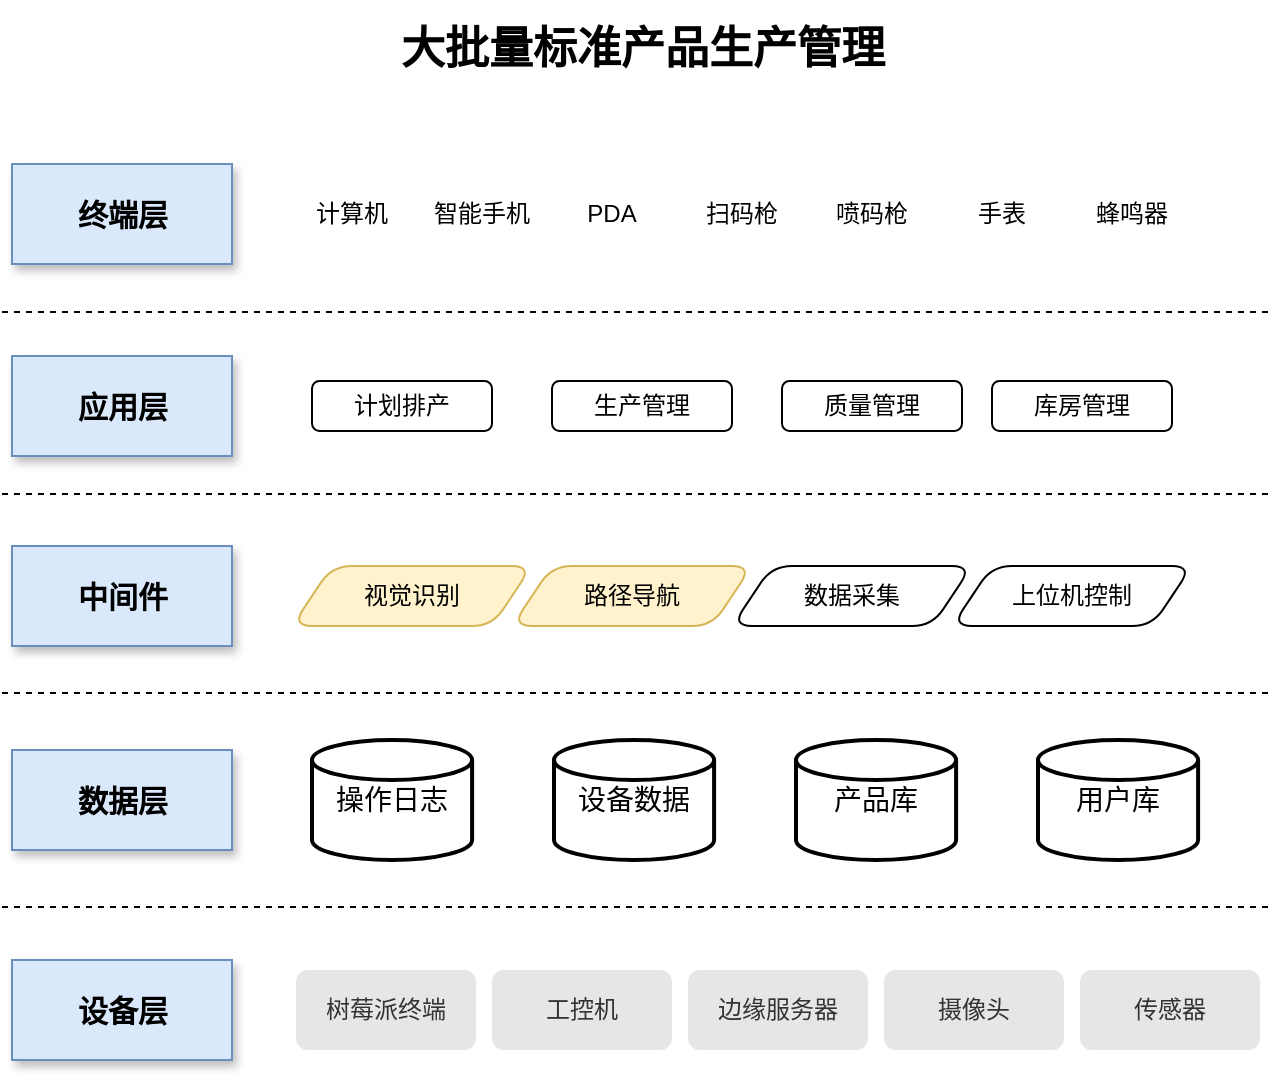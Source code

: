 <mxfile version="15.9.6" type="device" pages="3"><diagram id="clXmoRYrNEFOwLpPS1-q" name="逻辑架构"><mxGraphModel dx="1308" dy="887" grid="0" gridSize="10" guides="1" tooltips="1" connect="1" arrows="1" fold="1" page="1" pageScale="1" pageWidth="1169" pageHeight="827" background="none" math="0" shadow="0"><root><mxCell id="0UySLNgWTMAyeiim8gzP-0"/><mxCell id="0UySLNgWTMAyeiim8gzP-1" parent="0UySLNgWTMAyeiim8gzP-0"/><mxCell id="0UySLNgWTMAyeiim8gzP-2" value="数据层" style="html=1;fillColor=#dae8fc;strokeColor=#6c8ebf;shadow=1;fontStyle=1;fontSize=15;" parent="0UySLNgWTMAyeiim8gzP-1" vertex="1"><mxGeometry x="110" y="473" width="110" height="50" as="geometry"/></mxCell><mxCell id="0UySLNgWTMAyeiim8gzP-3" value="中间件" style="html=1;fillColor=#dae8fc;strokeColor=#6c8ebf;shadow=1;fontStyle=1;fontSize=15;" parent="0UySLNgWTMAyeiim8gzP-1" vertex="1"><mxGeometry x="110" y="371" width="110" height="50" as="geometry"/></mxCell><mxCell id="0UySLNgWTMAyeiim8gzP-4" value="应用层" style="html=1;fillColor=#dae8fc;strokeColor=#6c8ebf;shadow=1;fontStyle=1;fontSize=15;" parent="0UySLNgWTMAyeiim8gzP-1" vertex="1"><mxGeometry x="110" y="276" width="110" height="50" as="geometry"/></mxCell><mxCell id="0UySLNgWTMAyeiim8gzP-11" value="设备层" style="html=1;fillColor=#dae8fc;strokeColor=#6c8ebf;shadow=1;fontStyle=1;fontSize=15;" parent="0UySLNgWTMAyeiim8gzP-1" vertex="1"><mxGeometry x="110" y="578" width="110" height="50" as="geometry"/></mxCell><mxCell id="0UySLNgWTMAyeiim8gzP-21" value="视觉识别" style="shape=parallelogram;perimeter=parallelogramPerimeter;whiteSpace=wrap;html=1;fixedSize=1;rounded=1;fillColor=#fff2cc;strokeColor=#d6b656;" parent="0UySLNgWTMAyeiim8gzP-1" vertex="1"><mxGeometry x="250" y="381" width="120" height="30" as="geometry"/></mxCell><mxCell id="0UySLNgWTMAyeiim8gzP-23" value="路径导航" style="shape=parallelogram;perimeter=parallelogramPerimeter;whiteSpace=wrap;html=1;fixedSize=1;fillColor=#fff2cc;strokeColor=#d6b656;rounded=1;" parent="0UySLNgWTMAyeiim8gzP-1" vertex="1"><mxGeometry x="360" y="381" width="120" height="30" as="geometry"/></mxCell><mxCell id="0UySLNgWTMAyeiim8gzP-24" value="计划排产" style="rounded=1;whiteSpace=wrap;html=1;" parent="0UySLNgWTMAyeiim8gzP-1" vertex="1"><mxGeometry x="260" y="288.5" width="90" height="25" as="geometry"/></mxCell><mxCell id="0UySLNgWTMAyeiim8gzP-25" value="终端层" style="html=1;fillColor=#dae8fc;strokeColor=#6c8ebf;shadow=1;gradientColor=none;labelBackgroundColor=none;labelBorderColor=none;fontStyle=1;fontSize=15;" parent="0UySLNgWTMAyeiim8gzP-1" vertex="1"><mxGeometry x="110" y="180" width="110" height="50" as="geometry"/></mxCell><mxCell id="0UySLNgWTMAyeiim8gzP-26" value="计算机" style="text;html=1;strokeColor=none;fillColor=none;align=center;verticalAlign=middle;whiteSpace=wrap;rounded=0;" parent="0UySLNgWTMAyeiim8gzP-1" vertex="1"><mxGeometry x="250" y="190" width="60" height="30" as="geometry"/></mxCell><mxCell id="0UySLNgWTMAyeiim8gzP-27" value="智能手机" style="text;html=1;strokeColor=none;fillColor=none;align=center;verticalAlign=middle;whiteSpace=wrap;rounded=0;" parent="0UySLNgWTMAyeiim8gzP-1" vertex="1"><mxGeometry x="315" y="190" width="60" height="30" as="geometry"/></mxCell><mxCell id="0UySLNgWTMAyeiim8gzP-29" value="PDA" style="text;html=1;strokeColor=none;fillColor=none;align=center;verticalAlign=middle;whiteSpace=wrap;rounded=0;" parent="0UySLNgWTMAyeiim8gzP-1" vertex="1"><mxGeometry x="380" y="190" width="60" height="30" as="geometry"/></mxCell><mxCell id="0UySLNgWTMAyeiim8gzP-31" value="扫码枪" style="text;html=1;strokeColor=none;fillColor=none;align=center;verticalAlign=middle;whiteSpace=wrap;rounded=0;" parent="0UySLNgWTMAyeiim8gzP-1" vertex="1"><mxGeometry x="445" y="190" width="60" height="30" as="geometry"/></mxCell><object label="树莓派终端" id="0UySLNgWTMAyeiim8gzP-33"><mxCell style="text;html=1;align=center;verticalAlign=middle;whiteSpace=wrap;rounded=1;fillColor=#E6E6E6;shadow=0;glass=0;sketch=0;strokeColor=none;fontColor=#333333;" parent="0UySLNgWTMAyeiim8gzP-1" vertex="1"><mxGeometry x="252" y="583" width="90" height="40" as="geometry"/></mxCell></object><mxCell id="0UySLNgWTMAyeiim8gzP-34" value="数据采集" style="shape=parallelogram;perimeter=parallelogramPerimeter;whiteSpace=wrap;html=1;fixedSize=1;rounded=1;" parent="0UySLNgWTMAyeiim8gzP-1" vertex="1"><mxGeometry x="470" y="381" width="120" height="30" as="geometry"/></mxCell><mxCell id="0UySLNgWTMAyeiim8gzP-36" value="生产管理" style="rounded=1;whiteSpace=wrap;html=1;" parent="0UySLNgWTMAyeiim8gzP-1" vertex="1"><mxGeometry x="380" y="288.5" width="90" height="25" as="geometry"/></mxCell><mxCell id="0UySLNgWTMAyeiim8gzP-39" value="库房管理" style="rounded=1;whiteSpace=wrap;html=1;" parent="0UySLNgWTMAyeiim8gzP-1" vertex="1"><mxGeometry x="600" y="288.5" width="90" height="25" as="geometry"/></mxCell><mxCell id="0UySLNgWTMAyeiim8gzP-40" value="质量管理" style="rounded=1;whiteSpace=wrap;html=1;" parent="0UySLNgWTMAyeiim8gzP-1" vertex="1"><mxGeometry x="495" y="288.5" width="90" height="25" as="geometry"/></mxCell><mxCell id="0UySLNgWTMAyeiim8gzP-41" value="大批量标准产品生产管理" style="text;html=1;strokeColor=none;fillColor=none;align=center;verticalAlign=middle;rounded=0;fontSize=22;shadow=0;gradientColor=none;fontStyle=1;labelBackgroundColor=default;labelBorderColor=none;" parent="0UySLNgWTMAyeiim8gzP-1" vertex="1"><mxGeometry x="105" y="98" width="639" height="49" as="geometry"/></mxCell><mxCell id="0UySLNgWTMAyeiim8gzP-42" value="工控机" style="text;html=1;strokeColor=none;fillColor=#E6E6E6;align=center;verticalAlign=middle;whiteSpace=wrap;rounded=1;shadow=0;glass=0;sketch=0;fontColor=#333333;" parent="0UySLNgWTMAyeiim8gzP-1" vertex="1"><mxGeometry x="350" y="583" width="90" height="40" as="geometry"/></mxCell><mxCell id="0UySLNgWTMAyeiim8gzP-43" value="上位机控制" style="shape=parallelogram;perimeter=parallelogramPerimeter;whiteSpace=wrap;html=1;fixedSize=1;rounded=1;" parent="0UySLNgWTMAyeiim8gzP-1" vertex="1"><mxGeometry x="580" y="381" width="120" height="30" as="geometry"/></mxCell><mxCell id="0UySLNgWTMAyeiim8gzP-46" value="边缘服务器" style="text;html=1;strokeColor=none;fillColor=#E6E6E6;align=center;verticalAlign=middle;whiteSpace=wrap;rounded=1;shadow=0;glass=0;sketch=0;fontColor=#333333;" parent="0UySLNgWTMAyeiim8gzP-1" vertex="1"><mxGeometry x="448" y="583" width="90" height="40" as="geometry"/></mxCell><mxCell id="0UySLNgWTMAyeiim8gzP-48" value="摄像头" style="text;html=1;strokeColor=none;fillColor=#E6E6E6;align=center;verticalAlign=middle;whiteSpace=wrap;rounded=1;shadow=0;glass=0;sketch=0;fontColor=#333333;" parent="0UySLNgWTMAyeiim8gzP-1" vertex="1"><mxGeometry x="546" y="583" width="90" height="40" as="geometry"/></mxCell><mxCell id="0UySLNgWTMAyeiim8gzP-49" value="传感器" style="text;html=1;strokeColor=none;fillColor=#E6E6E6;align=center;verticalAlign=middle;whiteSpace=wrap;rounded=1;shadow=0;glass=0;sketch=0;fontColor=#333333;" parent="0UySLNgWTMAyeiim8gzP-1" vertex="1"><mxGeometry x="644" y="583" width="90" height="40" as="geometry"/></mxCell><mxCell id="0UySLNgWTMAyeiim8gzP-52" value="喷码枪" style="text;html=1;strokeColor=none;fillColor=none;align=center;verticalAlign=middle;whiteSpace=wrap;rounded=0;" parent="0UySLNgWTMAyeiim8gzP-1" vertex="1"><mxGeometry x="510" y="190" width="60" height="30" as="geometry"/></mxCell><mxCell id="0UySLNgWTMAyeiim8gzP-53" value="手表" style="text;html=1;strokeColor=none;fillColor=none;align=center;verticalAlign=middle;whiteSpace=wrap;rounded=0;" parent="0UySLNgWTMAyeiim8gzP-1" vertex="1"><mxGeometry x="575" y="190" width="60" height="30" as="geometry"/></mxCell><mxCell id="0UySLNgWTMAyeiim8gzP-55" value="蜂鸣器" style="text;html=1;strokeColor=none;fillColor=none;align=center;verticalAlign=middle;whiteSpace=wrap;rounded=0;" parent="0UySLNgWTMAyeiim8gzP-1" vertex="1"><mxGeometry x="640" y="190" width="60" height="30" as="geometry"/></mxCell><mxCell id="0UySLNgWTMAyeiim8gzP-5" value="" style="line;strokeWidth=1;fillColor=none;align=left;verticalAlign=middle;spacingTop=-1;spacingLeft=3;spacingRight=3;rotatable=0;labelPosition=right;points=[];portConstraint=eastwest;dashed=1;" parent="0UySLNgWTMAyeiim8gzP-1" vertex="1"><mxGeometry x="105" y="341" width="634" height="8" as="geometry"/></mxCell><mxCell id="0UySLNgWTMAyeiim8gzP-35" value="" style="line;strokeWidth=1;fillColor=none;align=left;verticalAlign=middle;spacingTop=-1;spacingLeft=3;spacingRight=3;rotatable=0;labelPosition=right;points=[];portConstraint=eastwest;dashed=1;" parent="0UySLNgWTMAyeiim8gzP-1" vertex="1"><mxGeometry x="105" y="250" width="634" height="8" as="geometry"/></mxCell><mxCell id="mDL_YAm_KQbVi1MDQ6xC-1" value="" style="line;strokeWidth=1;fillColor=none;align=left;verticalAlign=middle;spacingTop=-1;spacingLeft=3;spacingRight=3;rotatable=0;labelPosition=right;points=[];portConstraint=eastwest;dashed=1;" vertex="1" parent="0UySLNgWTMAyeiim8gzP-1"><mxGeometry x="105" y="440.5" width="634" height="8" as="geometry"/></mxCell><mxCell id="mDL_YAm_KQbVi1MDQ6xC-2" value="" style="line;strokeWidth=1;fillColor=none;align=left;verticalAlign=middle;spacingTop=-1;spacingLeft=3;spacingRight=3;rotatable=0;labelPosition=right;points=[];portConstraint=eastwest;dashed=1;" vertex="1" parent="0UySLNgWTMAyeiim8gzP-1"><mxGeometry x="105" y="547.5" width="634" height="8" as="geometry"/></mxCell><mxCell id="0UySLNgWTMAyeiim8gzP-8" value="操作日志" style="strokeWidth=2;html=1;shape=mxgraph.flowchart.database;whiteSpace=wrap;flipH=1;fontSize=14;" parent="0UySLNgWTMAyeiim8gzP-1" vertex="1"><mxGeometry x="260" y="468" width="80.051" height="60" as="geometry"/></mxCell><mxCell id="0UySLNgWTMAyeiim8gzP-9" value="设备数据" style="strokeWidth=2;html=1;shape=mxgraph.flowchart.database;whiteSpace=wrap;flipH=1;fontSize=14;" parent="0UySLNgWTMAyeiim8gzP-1" vertex="1"><mxGeometry x="381" y="468" width="80.051" height="60" as="geometry"/></mxCell><mxCell id="0UySLNgWTMAyeiim8gzP-10" value="产品库" style="strokeWidth=2;html=1;shape=mxgraph.flowchart.database;whiteSpace=wrap;flipH=1;fontSize=14;" parent="0UySLNgWTMAyeiim8gzP-1" vertex="1"><mxGeometry x="502" y="468" width="80.051" height="60" as="geometry"/></mxCell><mxCell id="0UySLNgWTMAyeiim8gzP-16" value="用户库" style="strokeWidth=2;html=1;shape=mxgraph.flowchart.database;whiteSpace=wrap;flipH=1;fontSize=14;" parent="0UySLNgWTMAyeiim8gzP-1" vertex="1"><mxGeometry x="622.999" y="468" width="80.051" height="60" as="geometry"/></mxCell></root></mxGraphModel></diagram><diagram id="iPtYaz5SYqMvPWFdFr2g" name="用例图"><mxGraphModel dx="3270" dy="3045" grid="0" gridSize="10" guides="1" tooltips="1" connect="1" arrows="1" fold="1" page="1" pageScale="1" pageWidth="1169" pageHeight="827" math="0" shadow="0"><root><mxCell id="RvMJ8Iv-tK-oazX5HXnM-0"/><mxCell id="RvMJ8Iv-tK-oazX5HXnM-1" parent="RvMJ8Iv-tK-oazX5HXnM-0"/><mxCell id="RvMJ8Iv-tK-oazX5HXnM-162" value="" style="group" parent="RvMJ8Iv-tK-oazX5HXnM-1" vertex="1" connectable="0"><mxGeometry x="26" y="39" width="561" height="639" as="geometry"/></mxCell><mxCell id="RvMJ8Iv-tK-oazX5HXnM-101" value="计划员" style="shape=umlActor;verticalLabelPosition=bottom;verticalAlign=top;html=1;fontSize=22;" parent="RvMJ8Iv-tK-oazX5HXnM-162" vertex="1"><mxGeometry y="310" width="30" height="60" as="geometry"/></mxCell><mxCell id="RvMJ8Iv-tK-oazX5HXnM-107" value="计划维护" style="ellipse;whiteSpace=wrap;html=1;fontSize=22;" parent="RvMJ8Iv-tK-oazX5HXnM-162" vertex="1"><mxGeometry x="122" y="96" width="140" height="70" as="geometry"/></mxCell><mxCell id="RvMJ8Iv-tK-oazX5HXnM-99" style="edgeStyle=orthogonalEdgeStyle;rounded=0;orthogonalLoop=1;jettySize=auto;html=1;exitX=0.5;exitY=0.5;exitDx=0;exitDy=0;exitPerimeter=0;entryX=0;entryY=0.5;entryDx=0;entryDy=0;fontSize=22;" parent="RvMJ8Iv-tK-oazX5HXnM-162" source="RvMJ8Iv-tK-oazX5HXnM-101" target="RvMJ8Iv-tK-oazX5HXnM-107" edge="1"><mxGeometry relative="1" as="geometry"/></mxCell><mxCell id="RvMJ8Iv-tK-oazX5HXnM-108" value="新增" style="ellipse;whiteSpace=wrap;html=1;fontSize=22;" parent="RvMJ8Iv-tK-oazX5HXnM-162" vertex="1"><mxGeometry x="344" width="140" height="70" as="geometry"/></mxCell><mxCell id="RvMJ8Iv-tK-oazX5HXnM-102" style="edgeStyle=orthogonalEdgeStyle;rounded=0;orthogonalLoop=1;jettySize=auto;html=1;exitX=1;exitY=0.5;exitDx=0;exitDy=0;entryX=0;entryY=0.5;entryDx=0;entryDy=0;fontSize=22;" parent="RvMJ8Iv-tK-oazX5HXnM-162" source="RvMJ8Iv-tK-oazX5HXnM-107" target="RvMJ8Iv-tK-oazX5HXnM-108" edge="1"><mxGeometry relative="1" as="geometry"/></mxCell><mxCell id="RvMJ8Iv-tK-oazX5HXnM-109" value="编辑/调整" style="ellipse;whiteSpace=wrap;html=1;fontSize=22;" parent="RvMJ8Iv-tK-oazX5HXnM-162" vertex="1"><mxGeometry x="344" y="90" width="140" height="70" as="geometry"/></mxCell><mxCell id="RvMJ8Iv-tK-oazX5HXnM-103" style="edgeStyle=orthogonalEdgeStyle;rounded=0;orthogonalLoop=1;jettySize=auto;html=1;exitX=1;exitY=0.5;exitDx=0;exitDy=0;entryX=0;entryY=0.5;entryDx=0;entryDy=0;fontSize=22;" parent="RvMJ8Iv-tK-oazX5HXnM-162" source="RvMJ8Iv-tK-oazX5HXnM-107" target="RvMJ8Iv-tK-oazX5HXnM-109" edge="1"><mxGeometry relative="1" as="geometry"/></mxCell><mxCell id="RvMJ8Iv-tK-oazX5HXnM-110" value="删除" style="ellipse;whiteSpace=wrap;html=1;fontSize=22;" parent="RvMJ8Iv-tK-oazX5HXnM-162" vertex="1"><mxGeometry x="344" y="188" width="140" height="70" as="geometry"/></mxCell><mxCell id="RvMJ8Iv-tK-oazX5HXnM-104" style="edgeStyle=orthogonalEdgeStyle;rounded=0;orthogonalLoop=1;jettySize=auto;html=1;exitX=1;exitY=0.5;exitDx=0;exitDy=0;entryX=0;entryY=0.5;entryDx=0;entryDy=0;fontSize=22;" parent="RvMJ8Iv-tK-oazX5HXnM-162" source="RvMJ8Iv-tK-oazX5HXnM-107" target="RvMJ8Iv-tK-oazX5HXnM-110" edge="1"><mxGeometry relative="1" as="geometry"/></mxCell><mxCell id="RvMJ8Iv-tK-oazX5HXnM-111" value="归档" style="ellipse;whiteSpace=wrap;html=1;fontSize=22;" parent="RvMJ8Iv-tK-oazX5HXnM-162" vertex="1"><mxGeometry x="344" y="286" width="140" height="70" as="geometry"/></mxCell><mxCell id="RvMJ8Iv-tK-oazX5HXnM-105" style="edgeStyle=orthogonalEdgeStyle;rounded=0;orthogonalLoop=1;jettySize=auto;html=1;exitX=1;exitY=0.5;exitDx=0;exitDy=0;entryX=0;entryY=0.5;entryDx=0;entryDy=0;fontSize=22;" parent="RvMJ8Iv-tK-oazX5HXnM-162" source="RvMJ8Iv-tK-oazX5HXnM-107" target="RvMJ8Iv-tK-oazX5HXnM-111" edge="1"><mxGeometry relative="1" as="geometry"/></mxCell><mxCell id="RvMJ8Iv-tK-oazX5HXnM-114" value="统计" style="ellipse;whiteSpace=wrap;html=1;fontSize=22;" parent="RvMJ8Iv-tK-oazX5HXnM-162" vertex="1"><mxGeometry x="122" y="531" width="140" height="70" as="geometry"/></mxCell><mxCell id="RvMJ8Iv-tK-oazX5HXnM-100" style="edgeStyle=orthogonalEdgeStyle;rounded=0;orthogonalLoop=1;jettySize=auto;html=1;exitX=0.5;exitY=0.5;exitDx=0;exitDy=0;exitPerimeter=0;entryX=0;entryY=0.5;entryDx=0;entryDy=0;fontSize=22;" parent="RvMJ8Iv-tK-oazX5HXnM-162" source="RvMJ8Iv-tK-oazX5HXnM-101" target="RvMJ8Iv-tK-oazX5HXnM-114" edge="1"><mxGeometry relative="1" as="geometry"/></mxCell><mxCell id="RvMJ8Iv-tK-oazX5HXnM-115" value="下发" style="ellipse;whiteSpace=wrap;html=1;fontSize=22;fillColor=#f8cecc;strokeColor=#b85450;" parent="RvMJ8Iv-tK-oazX5HXnM-162" vertex="1"><mxGeometry x="342" y="384" width="140" height="70" as="geometry"/></mxCell><mxCell id="RvMJ8Iv-tK-oazX5HXnM-106" style="edgeStyle=orthogonalEdgeStyle;rounded=0;orthogonalLoop=1;jettySize=auto;html=1;exitX=1;exitY=0.5;exitDx=0;exitDy=0;entryX=0;entryY=0.5;entryDx=0;entryDy=0;fontSize=22;" parent="RvMJ8Iv-tK-oazX5HXnM-162" source="RvMJ8Iv-tK-oazX5HXnM-107" target="RvMJ8Iv-tK-oazX5HXnM-115" edge="1"><mxGeometry relative="1" as="geometry"/></mxCell><mxCell id="RvMJ8Iv-tK-oazX5HXnM-116" value="计划完成情况" style="ellipse;whiteSpace=wrap;html=1;fontSize=22;" parent="RvMJ8Iv-tK-oazX5HXnM-162" vertex="1"><mxGeometry x="344" y="482" width="217" height="70" as="geometry"/></mxCell><mxCell id="RvMJ8Iv-tK-oazX5HXnM-112" style="edgeStyle=orthogonalEdgeStyle;rounded=0;orthogonalLoop=1;jettySize=auto;html=1;exitX=1;exitY=0.5;exitDx=0;exitDy=0;fontSize=22;" parent="RvMJ8Iv-tK-oazX5HXnM-162" source="RvMJ8Iv-tK-oazX5HXnM-114" target="RvMJ8Iv-tK-oazX5HXnM-116" edge="1"><mxGeometry relative="1" as="geometry"/></mxCell><mxCell id="RvMJ8Iv-tK-oazX5HXnM-117" value="流程配置" style="ellipse;whiteSpace=wrap;html=1;fontSize=22;" parent="RvMJ8Iv-tK-oazX5HXnM-162" vertex="1"><mxGeometry x="344" y="569" width="217" height="70" as="geometry"/></mxCell><mxCell id="RvMJ8Iv-tK-oazX5HXnM-113" style="edgeStyle=orthogonalEdgeStyle;rounded=0;orthogonalLoop=1;jettySize=auto;html=1;exitX=1;exitY=0.5;exitDx=0;exitDy=0;entryX=0;entryY=0.5;entryDx=0;entryDy=0;fontSize=22;" parent="RvMJ8Iv-tK-oazX5HXnM-162" source="RvMJ8Iv-tK-oazX5HXnM-114" target="RvMJ8Iv-tK-oazX5HXnM-117" edge="1"><mxGeometry relative="1" as="geometry"/></mxCell><mxCell id="RvMJ8Iv-tK-oazX5HXnM-178" style="edgeStyle=orthogonalEdgeStyle;rounded=0;orthogonalLoop=1;jettySize=auto;html=1;exitX=1;exitY=0.5;exitDx=0;exitDy=0;entryX=0;entryY=0.5;entryDx=0;entryDy=0;fontSize=22;" parent="RvMJ8Iv-tK-oazX5HXnM-1" source="RvMJ8Iv-tK-oazX5HXnM-164" target="RvMJ8Iv-tK-oazX5HXnM-177" edge="1"><mxGeometry relative="1" as="geometry"/></mxCell><mxCell id="RvMJ8Iv-tK-oazX5HXnM-164" value="统计" style="ellipse;whiteSpace=wrap;html=1;fontSize=22;" parent="RvMJ8Iv-tK-oazX5HXnM-1" vertex="1"><mxGeometry x="1529" y="552" width="140" height="70" as="geometry"/></mxCell><mxCell id="RvMJ8Iv-tK-oazX5HXnM-165" value="库存" style="ellipse;whiteSpace=wrap;html=1;fontSize=22;flipH=1;" parent="RvMJ8Iv-tK-oazX5HXnM-1" vertex="1"><mxGeometry x="1755" y="515" width="140" height="46" as="geometry"/></mxCell><mxCell id="RvMJ8Iv-tK-oazX5HXnM-166" style="edgeStyle=orthogonalEdgeStyle;rounded=0;orthogonalLoop=1;jettySize=auto;html=1;exitX=1;exitY=0.5;exitDx=0;exitDy=0;fontSize=22;" parent="RvMJ8Iv-tK-oazX5HXnM-1" source="RvMJ8Iv-tK-oazX5HXnM-164" target="RvMJ8Iv-tK-oazX5HXnM-165" edge="1"><mxGeometry relative="1" as="geometry"/></mxCell><mxCell id="RvMJ8Iv-tK-oazX5HXnM-167" value="记录" style="ellipse;whiteSpace=wrap;html=1;fontSize=22;flipH=1;" parent="RvMJ8Iv-tK-oazX5HXnM-1" vertex="1"><mxGeometry x="1529" y="720" width="140" height="70" as="geometry"/></mxCell><mxCell id="RvMJ8Iv-tK-oazX5HXnM-169" style="edgeStyle=orthogonalEdgeStyle;rounded=0;orthogonalLoop=1;jettySize=auto;html=1;exitX=0.5;exitY=0.5;exitDx=0;exitDy=0;exitPerimeter=0;entryX=0;entryY=0.5;entryDx=0;entryDy=0;fontSize=22;" parent="RvMJ8Iv-tK-oazX5HXnM-1" source="RvMJ8Iv-tK-oazX5HXnM-63" target="RvMJ8Iv-tK-oazX5HXnM-164" edge="1"><mxGeometry relative="1" as="geometry"/></mxCell><mxCell id="RvMJ8Iv-tK-oazX5HXnM-172" style="edgeStyle=orthogonalEdgeStyle;rounded=0;orthogonalLoop=1;jettySize=auto;html=1;exitX=0.5;exitY=0.5;exitDx=0;exitDy=0;exitPerimeter=0;entryX=0;entryY=0.5;entryDx=0;entryDy=0;fontSize=22;" parent="RvMJ8Iv-tK-oazX5HXnM-1" source="RvMJ8Iv-tK-oazX5HXnM-63" target="RvMJ8Iv-tK-oazX5HXnM-167" edge="1"><mxGeometry relative="1" as="geometry"/></mxCell><mxCell id="RvMJ8Iv-tK-oazX5HXnM-63" value="库房管理员" style="shape=umlActor;verticalLabelPosition=bottom;verticalAlign=top;html=1;fontSize=22;" parent="RvMJ8Iv-tK-oazX5HXnM-1" vertex="1"><mxGeometry x="1403" y="383" width="30" height="60" as="geometry"/></mxCell><mxCell id="RvMJ8Iv-tK-oazX5HXnM-69" value="入库、出库" style="ellipse;whiteSpace=wrap;html=1;fontSize=22;container=0;" parent="RvMJ8Iv-tK-oazX5HXnM-1" vertex="1"><mxGeometry x="1529" y="169" width="140" height="70" as="geometry"/></mxCell><mxCell id="RvMJ8Iv-tK-oazX5HXnM-61" style="edgeStyle=orthogonalEdgeStyle;rounded=0;orthogonalLoop=1;jettySize=auto;html=1;exitX=0.5;exitY=0.5;exitDx=0;exitDy=0;exitPerimeter=0;entryX=0;entryY=0.5;entryDx=0;entryDy=0;fontSize=22;" parent="RvMJ8Iv-tK-oazX5HXnM-1" source="RvMJ8Iv-tK-oazX5HXnM-63" target="RvMJ8Iv-tK-oazX5HXnM-69" edge="1"><mxGeometry relative="1" as="geometry"/></mxCell><mxCell id="RvMJ8Iv-tK-oazX5HXnM-71" value="打印" style="ellipse;whiteSpace=wrap;html=1;fontSize=22;flipH=1;" parent="RvMJ8Iv-tK-oazX5HXnM-1" vertex="1"><mxGeometry x="1753" y="74" width="140" height="70" as="geometry"/></mxCell><mxCell id="RvMJ8Iv-tK-oazX5HXnM-123" style="edgeStyle=orthogonalEdgeStyle;rounded=0;orthogonalLoop=1;jettySize=auto;html=1;exitX=1;exitY=0.5;exitDx=0;exitDy=0;entryX=0;entryY=0.5;entryDx=0;entryDy=0;fontSize=22;" parent="RvMJ8Iv-tK-oazX5HXnM-1" source="RvMJ8Iv-tK-oazX5HXnM-69" target="RvMJ8Iv-tK-oazX5HXnM-71" edge="1"><mxGeometry relative="1" as="geometry"/></mxCell><mxCell id="RvMJ8Iv-tK-oazX5HXnM-72" value="修改" style="ellipse;whiteSpace=wrap;html=1;fontSize=22;flipH=1;" parent="RvMJ8Iv-tK-oazX5HXnM-1" vertex="1"><mxGeometry x="1753" y="169" width="140" height="70" as="geometry"/></mxCell><mxCell id="RvMJ8Iv-tK-oazX5HXnM-124" style="edgeStyle=orthogonalEdgeStyle;rounded=0;orthogonalLoop=1;jettySize=auto;html=1;exitX=1;exitY=0.5;exitDx=0;exitDy=0;entryX=0;entryY=0.5;entryDx=0;entryDy=0;fontSize=22;" parent="RvMJ8Iv-tK-oazX5HXnM-1" source="RvMJ8Iv-tK-oazX5HXnM-69" target="RvMJ8Iv-tK-oazX5HXnM-72" edge="1"><mxGeometry relative="1" as="geometry"/></mxCell><mxCell id="RvMJ8Iv-tK-oazX5HXnM-118" value="库存管理" style="ellipse;whiteSpace=wrap;html=1;fontSize=22;" parent="RvMJ8Iv-tK-oazX5HXnM-1" vertex="1"><mxGeometry x="1529" y="285" width="140" height="70" as="geometry"/></mxCell><mxCell id="RvMJ8Iv-tK-oazX5HXnM-120" style="edgeStyle=orthogonalEdgeStyle;rounded=0;orthogonalLoop=1;jettySize=auto;html=1;exitX=0.5;exitY=0.5;exitDx=0;exitDy=0;exitPerimeter=0;entryX=0;entryY=0.5;entryDx=0;entryDy=0;fontSize=22;" parent="RvMJ8Iv-tK-oazX5HXnM-1" source="RvMJ8Iv-tK-oazX5HXnM-63" target="RvMJ8Iv-tK-oazX5HXnM-118" edge="1"><mxGeometry relative="1" as="geometry"/></mxCell><mxCell id="RvMJ8Iv-tK-oazX5HXnM-119" value="盘库" style="ellipse;whiteSpace=wrap;html=1;fontSize=22;" parent="RvMJ8Iv-tK-oazX5HXnM-1" vertex="1"><mxGeometry x="1529" y="409" width="140" height="70" as="geometry"/></mxCell><mxCell id="RvMJ8Iv-tK-oazX5HXnM-121" style="edgeStyle=orthogonalEdgeStyle;rounded=0;orthogonalLoop=1;jettySize=auto;html=1;exitX=0.5;exitY=0.5;exitDx=0;exitDy=0;exitPerimeter=0;entryX=0;entryY=0.5;entryDx=0;entryDy=0;fontSize=22;" parent="RvMJ8Iv-tK-oazX5HXnM-1" source="RvMJ8Iv-tK-oazX5HXnM-63" target="RvMJ8Iv-tK-oazX5HXnM-119" edge="1"><mxGeometry relative="1" as="geometry"/></mxCell><mxCell id="RvMJ8Iv-tK-oazX5HXnM-126" value="货品查找" style="ellipse;whiteSpace=wrap;html=1;fontSize=22;flipH=1;" parent="RvMJ8Iv-tK-oazX5HXnM-1" vertex="1"><mxGeometry x="1760" y="285" width="140" height="70" as="geometry"/></mxCell><mxCell id="RvMJ8Iv-tK-oazX5HXnM-127" style="edgeStyle=orthogonalEdgeStyle;rounded=0;orthogonalLoop=1;jettySize=auto;html=1;exitX=1;exitY=0.5;exitDx=0;exitDy=0;fontSize=22;" parent="RvMJ8Iv-tK-oazX5HXnM-1" source="RvMJ8Iv-tK-oazX5HXnM-118" target="RvMJ8Iv-tK-oazX5HXnM-126" edge="1"><mxGeometry relative="1" as="geometry"/></mxCell><mxCell id="RvMJ8Iv-tK-oazX5HXnM-128" value="信息修正" style="ellipse;whiteSpace=wrap;html=1;fontSize=22;flipH=1;" parent="RvMJ8Iv-tK-oazX5HXnM-1" vertex="1"><mxGeometry x="1755" y="409" width="140" height="70" as="geometry"/></mxCell><mxCell id="RvMJ8Iv-tK-oazX5HXnM-129" style="edgeStyle=orthogonalEdgeStyle;rounded=0;orthogonalLoop=1;jettySize=auto;html=1;exitX=1;exitY=0.5;exitDx=0;exitDy=0;entryX=0;entryY=0.5;entryDx=0;entryDy=0;fontSize=22;" parent="RvMJ8Iv-tK-oazX5HXnM-1" source="RvMJ8Iv-tK-oazX5HXnM-119" target="RvMJ8Iv-tK-oazX5HXnM-128" edge="1"><mxGeometry relative="1" as="geometry"/></mxCell><mxCell id="RvMJ8Iv-tK-oazX5HXnM-177" value="入库出库" style="ellipse;whiteSpace=wrap;html=1;fontSize=22;flipH=1;" parent="RvMJ8Iv-tK-oazX5HXnM-1" vertex="1"><mxGeometry x="1755" y="588" width="140" height="46" as="geometry"/></mxCell><mxCell id="RvMJ8Iv-tK-oazX5HXnM-179" value="" style="group" parent="RvMJ8Iv-tK-oazX5HXnM-1" vertex="1" connectable="0"><mxGeometry x="651" y="-787" width="487" height="636.5" as="geometry"/></mxCell><mxCell id="RvMJ8Iv-tK-oazX5HXnM-82" value="分管领导" style="shape=umlActor;verticalLabelPosition=bottom;verticalAlign=top;html=1;fontSize=22;" parent="RvMJ8Iv-tK-oazX5HXnM-179" vertex="1"><mxGeometry y="234" width="30" height="60" as="geometry"/></mxCell><mxCell id="RvMJ8Iv-tK-oazX5HXnM-88" value="统计" style="ellipse;whiteSpace=wrap;html=1;fontSize=22;" parent="RvMJ8Iv-tK-oazX5HXnM-179" vertex="1"><mxGeometry x="122" y="229.5" width="140" height="70" as="geometry"/></mxCell><mxCell id="RvMJ8Iv-tK-oazX5HXnM-80" style="edgeStyle=orthogonalEdgeStyle;rounded=0;orthogonalLoop=1;jettySize=auto;html=1;exitX=0.5;exitY=0.5;exitDx=0;exitDy=0;exitPerimeter=0;entryX=0;entryY=0.5;entryDx=0;entryDy=0;fontSize=22;" parent="RvMJ8Iv-tK-oazX5HXnM-179" source="RvMJ8Iv-tK-oazX5HXnM-82" target="RvMJ8Iv-tK-oazX5HXnM-88" edge="1"><mxGeometry relative="1" as="geometry"/></mxCell><mxCell id="RvMJ8Iv-tK-oazX5HXnM-89" value="进度" style="ellipse;whiteSpace=wrap;html=1;fontSize=22;" parent="RvMJ8Iv-tK-oazX5HXnM-179" vertex="1"><mxGeometry x="341" y="188" width="140" height="70" as="geometry"/></mxCell><mxCell id="RvMJ8Iv-tK-oazX5HXnM-83" style="edgeStyle=orthogonalEdgeStyle;rounded=0;orthogonalLoop=1;jettySize=auto;html=1;exitX=1;exitY=0.5;exitDx=0;exitDy=0;entryX=0;entryY=0.5;entryDx=0;entryDy=0;fontSize=22;" parent="RvMJ8Iv-tK-oazX5HXnM-179" source="RvMJ8Iv-tK-oazX5HXnM-88" target="RvMJ8Iv-tK-oazX5HXnM-89" edge="1"><mxGeometry relative="1" as="geometry"/></mxCell><mxCell id="RvMJ8Iv-tK-oazX5HXnM-91" value="？？？" style="ellipse;whiteSpace=wrap;html=1;fontSize=22;" parent="RvMJ8Iv-tK-oazX5HXnM-179" vertex="1"><mxGeometry x="341" y="287.5" width="140" height="70" as="geometry"/></mxCell><mxCell id="RvMJ8Iv-tK-oazX5HXnM-85" style="edgeStyle=orthogonalEdgeStyle;rounded=0;orthogonalLoop=1;jettySize=auto;html=1;exitX=1;exitY=0.5;exitDx=0;exitDy=0;entryX=0;entryY=0.5;entryDx=0;entryDy=0;fontSize=22;" parent="RvMJ8Iv-tK-oazX5HXnM-179" source="RvMJ8Iv-tK-oazX5HXnM-88" target="RvMJ8Iv-tK-oazX5HXnM-91" edge="1"><mxGeometry relative="1" as="geometry"/></mxCell><mxCell id="RvMJ8Iv-tK-oazX5HXnM-95" value="汇报" style="ellipse;whiteSpace=wrap;html=1;fontSize=22;" parent="RvMJ8Iv-tK-oazX5HXnM-179" vertex="1"><mxGeometry x="125" y="431" width="140" height="70" as="geometry"/></mxCell><mxCell id="RvMJ8Iv-tK-oazX5HXnM-81" style="edgeStyle=orthogonalEdgeStyle;rounded=0;orthogonalLoop=1;jettySize=auto;html=1;exitX=0.5;exitY=0.5;exitDx=0;exitDy=0;exitPerimeter=0;entryX=0;entryY=0.5;entryDx=0;entryDy=0;fontSize=22;" parent="RvMJ8Iv-tK-oazX5HXnM-179" source="RvMJ8Iv-tK-oazX5HXnM-82" target="RvMJ8Iv-tK-oazX5HXnM-95" edge="1"><mxGeometry relative="1" as="geometry"/></mxCell><mxCell id="RvMJ8Iv-tK-oazX5HXnM-97" value="向上汇报" style="ellipse;whiteSpace=wrap;html=1;fontSize=22;" parent="RvMJ8Iv-tK-oazX5HXnM-179" vertex="1"><mxGeometry x="347" y="382" width="140" height="70" as="geometry"/></mxCell><mxCell id="RvMJ8Iv-tK-oazX5HXnM-93" style="edgeStyle=orthogonalEdgeStyle;rounded=0;orthogonalLoop=1;jettySize=auto;html=1;exitX=1;exitY=0.5;exitDx=0;exitDy=0;fontSize=22;" parent="RvMJ8Iv-tK-oazX5HXnM-179" source="RvMJ8Iv-tK-oazX5HXnM-95" target="RvMJ8Iv-tK-oazX5HXnM-97" edge="1"><mxGeometry relative="1" as="geometry"/></mxCell><mxCell id="RvMJ8Iv-tK-oazX5HXnM-98" value="平级汇报" style="ellipse;whiteSpace=wrap;html=1;fontSize=22;" parent="RvMJ8Iv-tK-oazX5HXnM-179" vertex="1"><mxGeometry x="347" y="469" width="140" height="70" as="geometry"/></mxCell><mxCell id="RvMJ8Iv-tK-oazX5HXnM-94" style="edgeStyle=orthogonalEdgeStyle;rounded=0;orthogonalLoop=1;jettySize=auto;html=1;exitX=1;exitY=0.5;exitDx=0;exitDy=0;entryX=0;entryY=0.5;entryDx=0;entryDy=0;fontSize=22;" parent="RvMJ8Iv-tK-oazX5HXnM-179" source="RvMJ8Iv-tK-oazX5HXnM-95" target="RvMJ8Iv-tK-oazX5HXnM-98" edge="1"><mxGeometry relative="1" as="geometry"/></mxCell><mxCell id="RvMJ8Iv-tK-oazX5HXnM-155" value="派发" style="ellipse;whiteSpace=wrap;html=1;fontSize=22;" parent="RvMJ8Iv-tK-oazX5HXnM-179" vertex="1"><mxGeometry x="125" y="49" width="140" height="70" as="geometry"/></mxCell><mxCell id="RvMJ8Iv-tK-oazX5HXnM-158" style="edgeStyle=orthogonalEdgeStyle;rounded=0;orthogonalLoop=1;jettySize=auto;html=1;exitX=0.5;exitY=0.5;exitDx=0;exitDy=0;exitPerimeter=0;entryX=0;entryY=0.5;entryDx=0;entryDy=0;fontSize=22;" parent="RvMJ8Iv-tK-oazX5HXnM-179" source="RvMJ8Iv-tK-oazX5HXnM-82" target="RvMJ8Iv-tK-oazX5HXnM-155" edge="1"><mxGeometry relative="1" as="geometry"/></mxCell><mxCell id="RvMJ8Iv-tK-oazX5HXnM-156" value="任务安排" style="ellipse;whiteSpace=wrap;html=1;fontSize=22;" parent="RvMJ8Iv-tK-oazX5HXnM-179" vertex="1"><mxGeometry x="347" width="140" height="70" as="geometry"/></mxCell><mxCell id="RvMJ8Iv-tK-oazX5HXnM-153" style="edgeStyle=orthogonalEdgeStyle;rounded=0;orthogonalLoop=1;jettySize=auto;html=1;exitX=1;exitY=0.5;exitDx=0;exitDy=0;fontSize=22;" parent="RvMJ8Iv-tK-oazX5HXnM-179" source="RvMJ8Iv-tK-oazX5HXnM-155" target="RvMJ8Iv-tK-oazX5HXnM-156" edge="1"><mxGeometry relative="1" as="geometry"/></mxCell><mxCell id="RvMJ8Iv-tK-oazX5HXnM-157" value="任务调整" style="ellipse;whiteSpace=wrap;html=1;fontSize=22;" parent="RvMJ8Iv-tK-oazX5HXnM-179" vertex="1"><mxGeometry x="347" y="87" width="140" height="70" as="geometry"/></mxCell><mxCell id="RvMJ8Iv-tK-oazX5HXnM-154" style="edgeStyle=orthogonalEdgeStyle;rounded=0;orthogonalLoop=1;jettySize=auto;html=1;exitX=1;exitY=0.5;exitDx=0;exitDy=0;entryX=0;entryY=0.5;entryDx=0;entryDy=0;fontSize=22;" parent="RvMJ8Iv-tK-oazX5HXnM-179" source="RvMJ8Iv-tK-oazX5HXnM-155" target="RvMJ8Iv-tK-oazX5HXnM-157" edge="1"><mxGeometry relative="1" as="geometry"/></mxCell><mxCell id="RvMJ8Iv-tK-oazX5HXnM-180" value="" style="group" parent="RvMJ8Iv-tK-oazX5HXnM-1" vertex="1" connectable="0"><mxGeometry x="46" y="-754" width="484" height="520" as="geometry"/></mxCell><mxCell id="RvMJ8Iv-tK-oazX5HXnM-138" value="顶层领导" style="shape=umlActor;verticalLabelPosition=bottom;verticalAlign=top;html=1;fontSize=22;" parent="RvMJ8Iv-tK-oazX5HXnM-180" vertex="1"><mxGeometry y="182.5" width="30" height="60" as="geometry"/></mxCell><mxCell id="RvMJ8Iv-tK-oazX5HXnM-142" value="统计" style="ellipse;whiteSpace=wrap;html=1;fontSize=22;" parent="RvMJ8Iv-tK-oazX5HXnM-180" vertex="1"><mxGeometry x="122" y="96" width="140" height="70" as="geometry"/></mxCell><mxCell id="RvMJ8Iv-tK-oazX5HXnM-136" style="edgeStyle=orthogonalEdgeStyle;rounded=0;orthogonalLoop=1;jettySize=auto;html=1;exitX=0.5;exitY=0.5;exitDx=0;exitDy=0;exitPerimeter=0;entryX=0;entryY=0.5;entryDx=0;entryDy=0;fontSize=22;" parent="RvMJ8Iv-tK-oazX5HXnM-180" source="RvMJ8Iv-tK-oazX5HXnM-138" target="RvMJ8Iv-tK-oazX5HXnM-142" edge="1"><mxGeometry relative="1" as="geometry"/></mxCell><mxCell id="RvMJ8Iv-tK-oazX5HXnM-143" value="产值" style="ellipse;whiteSpace=wrap;html=1;fontSize=22;" parent="RvMJ8Iv-tK-oazX5HXnM-180" vertex="1"><mxGeometry x="344" width="140" height="70" as="geometry"/></mxCell><mxCell id="RvMJ8Iv-tK-oazX5HXnM-139" style="edgeStyle=orthogonalEdgeStyle;rounded=0;orthogonalLoop=1;jettySize=auto;html=1;exitX=1;exitY=0.5;exitDx=0;exitDy=0;entryX=0;entryY=0.5;entryDx=0;entryDy=0;fontSize=22;" parent="RvMJ8Iv-tK-oazX5HXnM-180" source="RvMJ8Iv-tK-oazX5HXnM-142" target="RvMJ8Iv-tK-oazX5HXnM-143" edge="1"><mxGeometry relative="1" as="geometry"/></mxCell><mxCell id="RvMJ8Iv-tK-oazX5HXnM-144" value="盈利" style="ellipse;whiteSpace=wrap;html=1;fontSize=22;" parent="RvMJ8Iv-tK-oazX5HXnM-180" vertex="1"><mxGeometry x="344" y="96" width="140" height="70" as="geometry"/></mxCell><mxCell id="RvMJ8Iv-tK-oazX5HXnM-140" style="edgeStyle=orthogonalEdgeStyle;rounded=0;orthogonalLoop=1;jettySize=auto;html=1;exitX=1;exitY=0.5;exitDx=0;exitDy=0;entryX=0;entryY=0.5;entryDx=0;entryDy=0;fontSize=22;" parent="RvMJ8Iv-tK-oazX5HXnM-180" source="RvMJ8Iv-tK-oazX5HXnM-142" target="RvMJ8Iv-tK-oazX5HXnM-144" edge="1"><mxGeometry relative="1" as="geometry"/></mxCell><mxCell id="RvMJ8Iv-tK-oazX5HXnM-145" value="成本" style="ellipse;whiteSpace=wrap;html=1;fontSize=22;" parent="RvMJ8Iv-tK-oazX5HXnM-180" vertex="1"><mxGeometry x="344" y="188" width="140" height="70" as="geometry"/></mxCell><mxCell id="RvMJ8Iv-tK-oazX5HXnM-141" style="edgeStyle=orthogonalEdgeStyle;rounded=0;orthogonalLoop=1;jettySize=auto;html=1;exitX=1;exitY=0.5;exitDx=0;exitDy=0;entryX=0;entryY=0.5;entryDx=0;entryDy=0;fontSize=22;" parent="RvMJ8Iv-tK-oazX5HXnM-180" source="RvMJ8Iv-tK-oazX5HXnM-142" target="RvMJ8Iv-tK-oazX5HXnM-145" edge="1"><mxGeometry relative="1" as="geometry"/></mxCell><mxCell id="RvMJ8Iv-tK-oazX5HXnM-148" value="目标" style="ellipse;whiteSpace=wrap;html=1;fontSize=22;" parent="RvMJ8Iv-tK-oazX5HXnM-180" vertex="1"><mxGeometry x="122" y="372.5" width="140" height="70" as="geometry"/></mxCell><mxCell id="RvMJ8Iv-tK-oazX5HXnM-137" style="edgeStyle=orthogonalEdgeStyle;rounded=0;orthogonalLoop=1;jettySize=auto;html=1;exitX=0.5;exitY=0.5;exitDx=0;exitDy=0;exitPerimeter=0;entryX=0;entryY=0.5;entryDx=0;entryDy=0;fontSize=22;" parent="RvMJ8Iv-tK-oazX5HXnM-180" source="RvMJ8Iv-tK-oazX5HXnM-138" target="RvMJ8Iv-tK-oazX5HXnM-148" edge="1"><mxGeometry relative="1" as="geometry"/></mxCell><mxCell id="RvMJ8Iv-tK-oazX5HXnM-149" value="产值" style="ellipse;whiteSpace=wrap;html=1;fontSize=22;" parent="RvMJ8Iv-tK-oazX5HXnM-180" vertex="1"><mxGeometry x="342" y="290" width="140" height="70" as="geometry"/></mxCell><mxCell id="RvMJ8Iv-tK-oazX5HXnM-146" style="edgeStyle=orthogonalEdgeStyle;rounded=0;orthogonalLoop=1;jettySize=auto;html=1;exitX=1;exitY=0.5;exitDx=0;exitDy=0;fontSize=22;entryX=0;entryY=0.5;entryDx=0;entryDy=0;" parent="RvMJ8Iv-tK-oazX5HXnM-180" source="RvMJ8Iv-tK-oazX5HXnM-148" target="RvMJ8Iv-tK-oazX5HXnM-149" edge="1"><mxGeometry relative="1" as="geometry"/></mxCell><mxCell id="RvMJ8Iv-tK-oazX5HXnM-150" value="成本" style="ellipse;whiteSpace=wrap;html=1;fontSize=22;" parent="RvMJ8Iv-tK-oazX5HXnM-180" vertex="1"><mxGeometry x="344" y="372.5" width="140" height="70" as="geometry"/></mxCell><mxCell id="RvMJ8Iv-tK-oazX5HXnM-147" style="edgeStyle=orthogonalEdgeStyle;rounded=0;orthogonalLoop=1;jettySize=auto;html=1;exitX=1;exitY=0.5;exitDx=0;exitDy=0;entryX=0;entryY=0.5;entryDx=0;entryDy=0;fontSize=22;" parent="RvMJ8Iv-tK-oazX5HXnM-180" source="RvMJ8Iv-tK-oazX5HXnM-148" target="RvMJ8Iv-tK-oazX5HXnM-150" edge="1"><mxGeometry relative="1" as="geometry"/></mxCell><mxCell id="RvMJ8Iv-tK-oazX5HXnM-151" value="盈利" style="ellipse;whiteSpace=wrap;html=1;fontSize=22;" parent="RvMJ8Iv-tK-oazX5HXnM-180" vertex="1"><mxGeometry x="344" y="450" width="140" height="70" as="geometry"/></mxCell><mxCell id="RvMJ8Iv-tK-oazX5HXnM-152" style="edgeStyle=orthogonalEdgeStyle;rounded=0;orthogonalLoop=1;jettySize=auto;html=1;exitX=1;exitY=0.5;exitDx=0;exitDy=0;entryX=0;entryY=0.5;entryDx=0;entryDy=0;fontSize=22;" parent="RvMJ8Iv-tK-oazX5HXnM-180" source="RvMJ8Iv-tK-oazX5HXnM-148" target="RvMJ8Iv-tK-oazX5HXnM-151" edge="1"><mxGeometry relative="1" as="geometry"/></mxCell><mxCell id="RvMJ8Iv-tK-oazX5HXnM-201" value="组织配置" style="ellipse;whiteSpace=wrap;html=1;fontSize=22;" parent="RvMJ8Iv-tK-oazX5HXnM-1" vertex="1"><mxGeometry x="409" y="1382" width="140" height="70" as="geometry"/></mxCell><mxCell id="RvMJ8Iv-tK-oazX5HXnM-202" value="后台配置" style="ellipse;whiteSpace=wrap;html=1;fontSize=22;" parent="RvMJ8Iv-tK-oazX5HXnM-1" vertex="1"><mxGeometry x="409" y="1464" width="140" height="70" as="geometry"/></mxCell><mxCell id="RvMJ8Iv-tK-oazX5HXnM-2" value="管理员" style="shape=umlActor;verticalLabelPosition=bottom;verticalAlign=top;html=1;fontSize=22;" parent="RvMJ8Iv-tK-oazX5HXnM-1" vertex="1"><mxGeometry x="67" y="1150" width="30" height="60" as="geometry"/></mxCell><mxCell id="RvMJ8Iv-tK-oazX5HXnM-3" value="账户" style="ellipse;whiteSpace=wrap;html=1;fontSize=22;" parent="RvMJ8Iv-tK-oazX5HXnM-1" vertex="1"><mxGeometry x="189" y="936" width="140" height="70" as="geometry"/></mxCell><mxCell id="RvMJ8Iv-tK-oazX5HXnM-12" style="edgeStyle=orthogonalEdgeStyle;rounded=0;orthogonalLoop=1;jettySize=auto;html=1;exitX=0.5;exitY=0.5;exitDx=0;exitDy=0;exitPerimeter=0;entryX=0;entryY=0.5;entryDx=0;entryDy=0;fontSize=22;" parent="RvMJ8Iv-tK-oazX5HXnM-1" source="RvMJ8Iv-tK-oazX5HXnM-2" target="RvMJ8Iv-tK-oazX5HXnM-3" edge="1"><mxGeometry relative="1" as="geometry"/></mxCell><mxCell id="RvMJ8Iv-tK-oazX5HXnM-4" value="新增" style="ellipse;whiteSpace=wrap;html=1;fontSize=22;" parent="RvMJ8Iv-tK-oazX5HXnM-1" vertex="1"><mxGeometry x="409" y="840" width="140" height="70" as="geometry"/></mxCell><mxCell id="RvMJ8Iv-tK-oazX5HXnM-8" style="edgeStyle=orthogonalEdgeStyle;rounded=0;orthogonalLoop=1;jettySize=auto;html=1;exitX=1;exitY=0.5;exitDx=0;exitDy=0;entryX=0;entryY=0.5;entryDx=0;entryDy=0;fontSize=22;" parent="RvMJ8Iv-tK-oazX5HXnM-1" source="RvMJ8Iv-tK-oazX5HXnM-3" target="RvMJ8Iv-tK-oazX5HXnM-4" edge="1"><mxGeometry relative="1" as="geometry"/></mxCell><mxCell id="RvMJ8Iv-tK-oazX5HXnM-213" style="edgeStyle=orthogonalEdgeStyle;rounded=0;orthogonalLoop=1;jettySize=auto;html=1;exitX=1;exitY=0.5;exitDx=0;exitDy=0;fontSize=22;" parent="RvMJ8Iv-tK-oazX5HXnM-1" source="RvMJ8Iv-tK-oazX5HXnM-5" target="RvMJ8Iv-tK-oazX5HXnM-212" edge="1"><mxGeometry relative="1" as="geometry"/></mxCell><mxCell id="RvMJ8Iv-tK-oazX5HXnM-5" value="编辑" style="ellipse;whiteSpace=wrap;html=1;fontSize=22;" parent="RvMJ8Iv-tK-oazX5HXnM-1" vertex="1"><mxGeometry x="409" y="936" width="140" height="70" as="geometry"/></mxCell><mxCell id="RvMJ8Iv-tK-oazX5HXnM-9" style="edgeStyle=orthogonalEdgeStyle;rounded=0;orthogonalLoop=1;jettySize=auto;html=1;exitX=1;exitY=0.5;exitDx=0;exitDy=0;entryX=0;entryY=0.5;entryDx=0;entryDy=0;fontSize=22;" parent="RvMJ8Iv-tK-oazX5HXnM-1" source="RvMJ8Iv-tK-oazX5HXnM-3" target="RvMJ8Iv-tK-oazX5HXnM-5" edge="1"><mxGeometry relative="1" as="geometry"/></mxCell><mxCell id="RvMJ8Iv-tK-oazX5HXnM-7" value="删除" style="ellipse;whiteSpace=wrap;html=1;fontSize=22;" parent="RvMJ8Iv-tK-oazX5HXnM-1" vertex="1"><mxGeometry x="409" y="1023" width="140" height="70" as="geometry"/></mxCell><mxCell id="RvMJ8Iv-tK-oazX5HXnM-11" style="edgeStyle=orthogonalEdgeStyle;rounded=0;orthogonalLoop=1;jettySize=auto;html=1;exitX=1;exitY=0.5;exitDx=0;exitDy=0;entryX=0;entryY=0.5;entryDx=0;entryDy=0;fontSize=22;" parent="RvMJ8Iv-tK-oazX5HXnM-1" source="RvMJ8Iv-tK-oazX5HXnM-3" target="RvMJ8Iv-tK-oazX5HXnM-7" edge="1"><mxGeometry relative="1" as="geometry"/></mxCell><mxCell id="RvMJ8Iv-tK-oazX5HXnM-203" style="edgeStyle=orthogonalEdgeStyle;rounded=0;orthogonalLoop=1;jettySize=auto;html=1;exitX=1;exitY=0.5;exitDx=0;exitDy=0;entryX=0;entryY=0.5;entryDx=0;entryDy=0;fontSize=22;" parent="RvMJ8Iv-tK-oazX5HXnM-1" source="RvMJ8Iv-tK-oazX5HXnM-13" target="RvMJ8Iv-tK-oazX5HXnM-201" edge="1"><mxGeometry relative="1" as="geometry"/></mxCell><mxCell id="RvMJ8Iv-tK-oazX5HXnM-204" style="edgeStyle=orthogonalEdgeStyle;rounded=0;orthogonalLoop=1;jettySize=auto;html=1;exitX=1;exitY=0.5;exitDx=0;exitDy=0;entryX=0;entryY=0.5;entryDx=0;entryDy=0;fontSize=22;" parent="RvMJ8Iv-tK-oazX5HXnM-1" source="RvMJ8Iv-tK-oazX5HXnM-13" target="RvMJ8Iv-tK-oazX5HXnM-202" edge="1"><mxGeometry relative="1" as="geometry"/></mxCell><mxCell id="RvMJ8Iv-tK-oazX5HXnM-13" value="配置" style="ellipse;whiteSpace=wrap;html=1;fontSize=22;" parent="RvMJ8Iv-tK-oazX5HXnM-1" vertex="1"><mxGeometry x="195" y="1320" width="140" height="70" as="geometry"/></mxCell><mxCell id="RvMJ8Iv-tK-oazX5HXnM-16" style="edgeStyle=orthogonalEdgeStyle;rounded=0;orthogonalLoop=1;jettySize=auto;html=1;exitX=0.5;exitY=0.5;exitDx=0;exitDy=0;exitPerimeter=0;entryX=0;entryY=0.5;entryDx=0;entryDy=0;fontSize=22;" parent="RvMJ8Iv-tK-oazX5HXnM-1" source="RvMJ8Iv-tK-oazX5HXnM-2" target="RvMJ8Iv-tK-oazX5HXnM-13" edge="1"><mxGeometry relative="1" as="geometry"/></mxCell><mxCell id="RvMJ8Iv-tK-oazX5HXnM-211" style="edgeStyle=orthogonalEdgeStyle;rounded=0;orthogonalLoop=1;jettySize=auto;html=1;exitX=1;exitY=0.5;exitDx=0;exitDy=0;entryX=0;entryY=0.5;entryDx=0;entryDy=0;fontSize=22;" parent="RvMJ8Iv-tK-oazX5HXnM-1" source="RvMJ8Iv-tK-oazX5HXnM-14" target="RvMJ8Iv-tK-oazX5HXnM-210" edge="1"><mxGeometry relative="1" as="geometry"/></mxCell><mxCell id="RvMJ8Iv-tK-oazX5HXnM-14" value="权限" style="ellipse;whiteSpace=wrap;html=1;fontSize=22;" parent="RvMJ8Iv-tK-oazX5HXnM-1" vertex="1"><mxGeometry x="409" y="1105" width="140" height="70" as="geometry"/></mxCell><mxCell id="RvMJ8Iv-tK-oazX5HXnM-15" style="edgeStyle=orthogonalEdgeStyle;rounded=0;orthogonalLoop=1;jettySize=auto;html=1;exitX=1;exitY=0.5;exitDx=0;exitDy=0;entryX=0;entryY=0.5;entryDx=0;entryDy=0;fontSize=22;" parent="RvMJ8Iv-tK-oazX5HXnM-1" source="RvMJ8Iv-tK-oazX5HXnM-3" target="RvMJ8Iv-tK-oazX5HXnM-14" edge="1"><mxGeometry relative="1" as="geometry"/></mxCell><mxCell id="RvMJ8Iv-tK-oazX5HXnM-17" value="工厂配置" style="ellipse;whiteSpace=wrap;html=1;fontSize=22;" parent="RvMJ8Iv-tK-oazX5HXnM-1" vertex="1"><mxGeometry x="409" y="1212" width="140" height="70" as="geometry"/></mxCell><mxCell id="RvMJ8Iv-tK-oazX5HXnM-19" style="edgeStyle=orthogonalEdgeStyle;rounded=0;orthogonalLoop=1;jettySize=auto;html=1;exitX=1;exitY=0.5;exitDx=0;exitDy=0;fontSize=22;entryX=0;entryY=0.5;entryDx=0;entryDy=0;" parent="RvMJ8Iv-tK-oazX5HXnM-1" source="RvMJ8Iv-tK-oazX5HXnM-13" target="RvMJ8Iv-tK-oazX5HXnM-17" edge="1"><mxGeometry relative="1" as="geometry"/></mxCell><mxCell id="RvMJ8Iv-tK-oazX5HXnM-18" value="流程配置" style="ellipse;whiteSpace=wrap;html=1;fontSize=22;" parent="RvMJ8Iv-tK-oazX5HXnM-1" vertex="1"><mxGeometry x="409" y="1299" width="140" height="70" as="geometry"/></mxCell><mxCell id="RvMJ8Iv-tK-oazX5HXnM-20" style="edgeStyle=orthogonalEdgeStyle;rounded=0;orthogonalLoop=1;jettySize=auto;html=1;exitX=1;exitY=0.5;exitDx=0;exitDy=0;entryX=0;entryY=0.5;entryDx=0;entryDy=0;fontSize=22;" parent="RvMJ8Iv-tK-oazX5HXnM-1" source="RvMJ8Iv-tK-oazX5HXnM-13" target="RvMJ8Iv-tK-oazX5HXnM-18" edge="1"><mxGeometry relative="1" as="geometry"/></mxCell><mxCell id="RvMJ8Iv-tK-oazX5HXnM-132" value="统计" style="ellipse;whiteSpace=wrap;html=1;fontSize=22;" parent="RvMJ8Iv-tK-oazX5HXnM-1" vertex="1"><mxGeometry x="781" y="669" width="140" height="70" as="geometry"/></mxCell><mxCell id="RvMJ8Iv-tK-oazX5HXnM-133" value="进度统计" style="ellipse;whiteSpace=wrap;html=1;fontSize=22;" parent="RvMJ8Iv-tK-oazX5HXnM-1" vertex="1"><mxGeometry x="1003" y="620" width="140" height="70" as="geometry"/></mxCell><mxCell id="RvMJ8Iv-tK-oazX5HXnM-130" style="edgeStyle=orthogonalEdgeStyle;rounded=0;orthogonalLoop=1;jettySize=auto;html=1;exitX=1;exitY=0.5;exitDx=0;exitDy=0;fontSize=22;" parent="RvMJ8Iv-tK-oazX5HXnM-1" source="RvMJ8Iv-tK-oazX5HXnM-132" target="RvMJ8Iv-tK-oazX5HXnM-133" edge="1"><mxGeometry relative="1" as="geometry"/></mxCell><mxCell id="RvMJ8Iv-tK-oazX5HXnM-134" value="质量统计" style="ellipse;whiteSpace=wrap;html=1;fontSize=22;" parent="RvMJ8Iv-tK-oazX5HXnM-1" vertex="1"><mxGeometry x="1003" y="707" width="140" height="70" as="geometry"/></mxCell><mxCell id="RvMJ8Iv-tK-oazX5HXnM-131" style="edgeStyle=orthogonalEdgeStyle;rounded=0;orthogonalLoop=1;jettySize=auto;html=1;exitX=1;exitY=0.5;exitDx=0;exitDy=0;entryX=0;entryY=0.5;entryDx=0;entryDy=0;fontSize=22;" parent="RvMJ8Iv-tK-oazX5HXnM-1" source="RvMJ8Iv-tK-oazX5HXnM-132" target="RvMJ8Iv-tK-oazX5HXnM-134" edge="1"><mxGeometry relative="1" as="geometry"/></mxCell><mxCell id="RvMJ8Iv-tK-oazX5HXnM-135" style="edgeStyle=orthogonalEdgeStyle;rounded=0;orthogonalLoop=1;jettySize=auto;html=1;exitX=0.5;exitY=0.5;exitDx=0;exitDy=0;exitPerimeter=0;entryX=0;entryY=0.5;entryDx=0;entryDy=0;fontSize=22;" parent="RvMJ8Iv-tK-oazX5HXnM-1" source="RvMJ8Iv-tK-oazX5HXnM-44" target="RvMJ8Iv-tK-oazX5HXnM-132" edge="1"><mxGeometry relative="1" as="geometry"/></mxCell><mxCell id="RvMJ8Iv-tK-oazX5HXnM-209" style="edgeStyle=orthogonalEdgeStyle;rounded=0;orthogonalLoop=1;jettySize=auto;html=1;exitX=0.5;exitY=0.5;exitDx=0;exitDy=0;exitPerimeter=0;entryX=0;entryY=0.5;entryDx=0;entryDy=0;fontSize=22;" parent="RvMJ8Iv-tK-oazX5HXnM-1" source="RvMJ8Iv-tK-oazX5HXnM-44" target="RvMJ8Iv-tK-oazX5HXnM-208" edge="1"><mxGeometry relative="1" as="geometry"/></mxCell><mxCell id="RvMJ8Iv-tK-oazX5HXnM-44" value="车间主任&lt;br&gt;班组长" style="shape=umlActor;verticalLabelPosition=bottom;verticalAlign=top;html=1;fontSize=22;" parent="RvMJ8Iv-tK-oazX5HXnM-1" vertex="1"><mxGeometry x="655" y="343" width="30" height="60" as="geometry"/></mxCell><mxCell id="RvMJ8Iv-tK-oazX5HXnM-50" value="接工" style="ellipse;whiteSpace=wrap;html=1;fontSize=22;" parent="RvMJ8Iv-tK-oazX5HXnM-1" vertex="1"><mxGeometry x="777" y="129" width="140" height="70" as="geometry"/></mxCell><mxCell id="RvMJ8Iv-tK-oazX5HXnM-42" style="edgeStyle=orthogonalEdgeStyle;rounded=0;orthogonalLoop=1;jettySize=auto;html=1;exitX=0.5;exitY=0.5;exitDx=0;exitDy=0;exitPerimeter=0;entryX=0;entryY=0.5;entryDx=0;entryDy=0;fontSize=22;" parent="RvMJ8Iv-tK-oazX5HXnM-1" source="RvMJ8Iv-tK-oazX5HXnM-44" target="RvMJ8Iv-tK-oazX5HXnM-50" edge="1"><mxGeometry relative="1" as="geometry"/></mxCell><mxCell id="RvMJ8Iv-tK-oazX5HXnM-51" value="计划确认" style="ellipse;whiteSpace=wrap;html=1;fontSize=22;fillColor=#fff2cc;strokeColor=#d6b656;" parent="RvMJ8Iv-tK-oazX5HXnM-1" vertex="1"><mxGeometry x="999" y="33" width="140" height="70" as="geometry"/></mxCell><mxCell id="RvMJ8Iv-tK-oazX5HXnM-45" style="edgeStyle=orthogonalEdgeStyle;rounded=0;orthogonalLoop=1;jettySize=auto;html=1;exitX=1;exitY=0.5;exitDx=0;exitDy=0;entryX=0;entryY=0.5;entryDx=0;entryDy=0;fontSize=22;" parent="RvMJ8Iv-tK-oazX5HXnM-1" source="RvMJ8Iv-tK-oazX5HXnM-50" target="RvMJ8Iv-tK-oazX5HXnM-51" edge="1"><mxGeometry relative="1" as="geometry"/></mxCell><mxCell id="RvMJ8Iv-tK-oazX5HXnM-52" value="任务调整" style="ellipse;whiteSpace=wrap;html=1;fontSize=22;" parent="RvMJ8Iv-tK-oazX5HXnM-1" vertex="1"><mxGeometry x="999" y="123" width="140" height="70" as="geometry"/></mxCell><mxCell id="RvMJ8Iv-tK-oazX5HXnM-46" style="edgeStyle=orthogonalEdgeStyle;rounded=0;orthogonalLoop=1;jettySize=auto;html=1;exitX=1;exitY=0.5;exitDx=0;exitDy=0;entryX=0;entryY=0.5;entryDx=0;entryDy=0;fontSize=22;" parent="RvMJ8Iv-tK-oazX5HXnM-1" source="RvMJ8Iv-tK-oazX5HXnM-50" target="RvMJ8Iv-tK-oazX5HXnM-52" edge="1"><mxGeometry relative="1" as="geometry"/></mxCell><mxCell id="RvMJ8Iv-tK-oazX5HXnM-53" value="任务查询" style="ellipse;whiteSpace=wrap;html=1;fontSize=22;" parent="RvMJ8Iv-tK-oazX5HXnM-1" vertex="1"><mxGeometry x="999" y="221" width="140" height="70" as="geometry"/></mxCell><mxCell id="RvMJ8Iv-tK-oazX5HXnM-47" style="edgeStyle=orthogonalEdgeStyle;rounded=0;orthogonalLoop=1;jettySize=auto;html=1;exitX=1;exitY=0.5;exitDx=0;exitDy=0;entryX=0;entryY=0.5;entryDx=0;entryDy=0;fontSize=22;" parent="RvMJ8Iv-tK-oazX5HXnM-1" source="RvMJ8Iv-tK-oazX5HXnM-50" target="RvMJ8Iv-tK-oazX5HXnM-53" edge="1"><mxGeometry relative="1" as="geometry"/></mxCell><mxCell id="RvMJ8Iv-tK-oazX5HXnM-54" value="任务退回" style="ellipse;whiteSpace=wrap;html=1;fontSize=22;" parent="RvMJ8Iv-tK-oazX5HXnM-1" vertex="1"><mxGeometry x="999" y="319" width="140" height="70" as="geometry"/></mxCell><mxCell id="RvMJ8Iv-tK-oazX5HXnM-48" style="edgeStyle=orthogonalEdgeStyle;rounded=0;orthogonalLoop=1;jettySize=auto;html=1;exitX=1;exitY=0.5;exitDx=0;exitDy=0;entryX=0;entryY=0.5;entryDx=0;entryDy=0;fontSize=22;" parent="RvMJ8Iv-tK-oazX5HXnM-1" source="RvMJ8Iv-tK-oazX5HXnM-50" target="RvMJ8Iv-tK-oazX5HXnM-54" edge="1"><mxGeometry relative="1" as="geometry"/></mxCell><mxCell id="RvMJ8Iv-tK-oazX5HXnM-207" style="edgeStyle=orthogonalEdgeStyle;rounded=0;orthogonalLoop=1;jettySize=auto;html=1;exitX=1;exitY=0.5;exitDx=0;exitDy=0;entryX=0;entryY=0.5;entryDx=0;entryDy=0;fontSize=22;" parent="RvMJ8Iv-tK-oazX5HXnM-1" source="RvMJ8Iv-tK-oazX5HXnM-57" target="RvMJ8Iv-tK-oazX5HXnM-206" edge="1"><mxGeometry relative="1" as="geometry"/></mxCell><mxCell id="RvMJ8Iv-tK-oazX5HXnM-57" value="&amp;nbsp;报工" style="ellipse;whiteSpace=wrap;html=1;fontSize=22;" parent="RvMJ8Iv-tK-oazX5HXnM-1" vertex="1"><mxGeometry x="781" y="470" width="140" height="70" as="geometry"/></mxCell><mxCell id="RvMJ8Iv-tK-oazX5HXnM-43" style="edgeStyle=orthogonalEdgeStyle;rounded=0;orthogonalLoop=1;jettySize=auto;html=1;exitX=0.5;exitY=0.5;exitDx=0;exitDy=0;exitPerimeter=0;entryX=0;entryY=0.5;entryDx=0;entryDy=0;fontSize=22;" parent="RvMJ8Iv-tK-oazX5HXnM-1" source="RvMJ8Iv-tK-oazX5HXnM-44" target="RvMJ8Iv-tK-oazX5HXnM-57" edge="1"><mxGeometry relative="1" as="geometry"/></mxCell><mxCell id="RvMJ8Iv-tK-oazX5HXnM-59" value="进度汇报" style="ellipse;whiteSpace=wrap;html=1;fontSize=22;fillColor=#fff2cc;strokeColor=#d6b656;" parent="RvMJ8Iv-tK-oazX5HXnM-1" vertex="1"><mxGeometry x="1003" y="421" width="140" height="70" as="geometry"/></mxCell><mxCell id="RvMJ8Iv-tK-oazX5HXnM-55" style="edgeStyle=orthogonalEdgeStyle;rounded=0;orthogonalLoop=1;jettySize=auto;html=1;exitX=1;exitY=0.5;exitDx=0;exitDy=0;fontSize=22;" parent="RvMJ8Iv-tK-oazX5HXnM-1" source="RvMJ8Iv-tK-oazX5HXnM-57" target="RvMJ8Iv-tK-oazX5HXnM-59" edge="1"><mxGeometry relative="1" as="geometry"/></mxCell><mxCell id="RvMJ8Iv-tK-oazX5HXnM-206" value="调整" style="ellipse;whiteSpace=wrap;html=1;fontSize=22;" parent="RvMJ8Iv-tK-oazX5HXnM-1" vertex="1"><mxGeometry x="999" y="516" width="140" height="70" as="geometry"/></mxCell><mxCell id="RvMJ8Iv-tK-oazX5HXnM-208" value="记录" style="ellipse;whiteSpace=wrap;html=1;fontSize=22;" parent="RvMJ8Iv-tK-oazX5HXnM-1" vertex="1"><mxGeometry x="781" y="581" width="140" height="70" as="geometry"/></mxCell><mxCell id="RvMJ8Iv-tK-oazX5HXnM-210" value="权限配置" style="ellipse;whiteSpace=wrap;html=1;fontSize=22;" parent="RvMJ8Iv-tK-oazX5HXnM-1" vertex="1"><mxGeometry x="651" y="1105" width="140" height="70" as="geometry"/></mxCell><mxCell id="RvMJ8Iv-tK-oazX5HXnM-212" value="重置密码、账户" style="ellipse;whiteSpace=wrap;html=1;fontSize=22;" parent="RvMJ8Iv-tK-oazX5HXnM-1" vertex="1"><mxGeometry x="614" y="936" width="214" height="70" as="geometry"/></mxCell></root></mxGraphModel></diagram><diagram id="Q9AKngIYIQNmam-vVhok" name="状态图"><mxGraphModel dx="1308" dy="887" grid="1" gridSize="10" guides="1" tooltips="1" connect="1" arrows="1" fold="1" page="1" pageScale="1" pageWidth="1169" pageHeight="827" math="0" shadow="0"><root><mxCell id="0"/><mxCell id="1" parent="0"/><mxCell id="Eiy8K9ajoXRbezTShgD4-11" value="项目订单" style="shape=umlLifeline;perimeter=lifelinePerimeter;whiteSpace=wrap;html=1;container=1;collapsible=0;recursiveResize=0;outlineConnect=0;" parent="1" vertex="1"><mxGeometry x="82" y="180" width="120" height="660" as="geometry"/></mxCell><mxCell id="Eiy8K9ajoXRbezTShgD4-50" value="" style="html=1;points=[];perimeter=orthogonalPerimeter;" parent="Eiy8K9ajoXRbezTShgD4-11" vertex="1"><mxGeometry x="55" y="80" width="10" height="80" as="geometry"/></mxCell><mxCell id="Eiy8K9ajoXRbezTShgD4-16" value="" style="shape=umlLifeline;participant=umlActor;perimeter=lifelinePerimeter;whiteSpace=wrap;html=1;container=1;collapsible=0;recursiveResize=0;verticalAlign=top;spacingTop=36;outlineConnect=0;" parent="1" vertex="1"><mxGeometry x="20" y="180" width="20" height="300" as="geometry"/></mxCell><mxCell id="Eiy8K9ajoXRbezTShgD4-53" value="" style="html=1;points=[];perimeter=orthogonalPerimeter;" parent="Eiy8K9ajoXRbezTShgD4-16" vertex="1"><mxGeometry x="5" y="80" width="10" height="80" as="geometry"/></mxCell><mxCell id="Eiy8K9ajoXRbezTShgD4-17" value="计划" style="shape=umlLifeline;perimeter=lifelinePerimeter;whiteSpace=wrap;html=1;container=1;collapsible=0;recursiveResize=0;outlineConnect=0;" parent="1" vertex="1"><mxGeometry x="233" y="180" width="120" height="660" as="geometry"/></mxCell><mxCell id="Eiy8K9ajoXRbezTShgD4-18" value="生产管理" style="shape=umlLifeline;perimeter=lifelinePerimeter;whiteSpace=wrap;html=1;container=1;collapsible=0;recursiveResize=0;outlineConnect=0;" parent="1" vertex="1"><mxGeometry x="385" y="180" width="120" height="660" as="geometry"/></mxCell><mxCell id="Eiy8K9ajoXRbezTShgD4-19" value="入库" style="shape=umlLifeline;perimeter=lifelinePerimeter;whiteSpace=wrap;html=1;container=1;collapsible=0;recursiveResize=0;outlineConnect=0;" parent="1" vertex="1"><mxGeometry x="537" y="180" width="120" height="660" as="geometry"/></mxCell><mxCell id="Eiy8K9ajoXRbezTShgD4-20" value="库房" style="shape=umlLifeline;perimeter=lifelinePerimeter;whiteSpace=wrap;html=1;container=1;collapsible=0;recursiveResize=0;outlineConnect=0;" parent="1" vertex="1"><mxGeometry x="688" y="180" width="120" height="660" as="geometry"/></mxCell><mxCell id="Eiy8K9ajoXRbezTShgD4-21" value="出库" style="shape=umlLifeline;perimeter=lifelinePerimeter;whiteSpace=wrap;html=1;container=1;collapsible=0;recursiveResize=0;outlineConnect=0;" parent="1" vertex="1"><mxGeometry x="840" y="180" width="120" height="660" as="geometry"/></mxCell><mxCell id="Eiy8K9ajoXRbezTShgD4-51" value="dispatch" style="html=1;verticalAlign=bottom;endArrow=block;entryX=0;entryY=0;rounded=0;" parent="1" source="Eiy8K9ajoXRbezTShgD4-16" target="Eiy8K9ajoXRbezTShgD4-50" edge="1"><mxGeometry relative="1" as="geometry"><mxPoint x="67" y="260" as="sourcePoint"/></mxGeometry></mxCell><mxCell id="Eiy8K9ajoXRbezTShgD4-52" value="return" style="html=1;verticalAlign=bottom;endArrow=open;dashed=1;endSize=8;exitX=0;exitY=0.95;rounded=0;" parent="1" source="Eiy8K9ajoXRbezTShgD4-50" target="Eiy8K9ajoXRbezTShgD4-16" edge="1"><mxGeometry relative="1" as="geometry"><mxPoint x="67" y="336" as="targetPoint"/></mxGeometry></mxCell></root></mxGraphModel></diagram></mxfile>